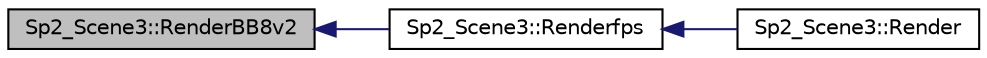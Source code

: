 digraph "Sp2_Scene3::RenderBB8v2"
{
  bgcolor="transparent";
  edge [fontname="Helvetica",fontsize="10",labelfontname="Helvetica",labelfontsize="10"];
  node [fontname="Helvetica",fontsize="10",shape=record];
  rankdir="LR";
  Node1 [label="Sp2_Scene3::RenderBB8v2",height=0.2,width=0.4,color="black", fillcolor="grey75", style="filled", fontcolor="black"];
  Node1 -> Node2 [dir="back",color="midnightblue",fontsize="10",style="solid",fontname="Helvetica"];
  Node2 [label="Sp2_Scene3::Renderfps",height=0.2,width=0.4,color="black",URL="$classSp2__Scene3.html#a43e8c34b03c54e12d61a707e5e10e4f2"];
  Node2 -> Node3 [dir="back",color="midnightblue",fontsize="10",style="solid",fontname="Helvetica"];
  Node3 [label="Sp2_Scene3::Render",height=0.2,width=0.4,color="black",URL="$classSp2__Scene3.html#a2227ee0830c9d5f4ca486cc70b140331"];
}
